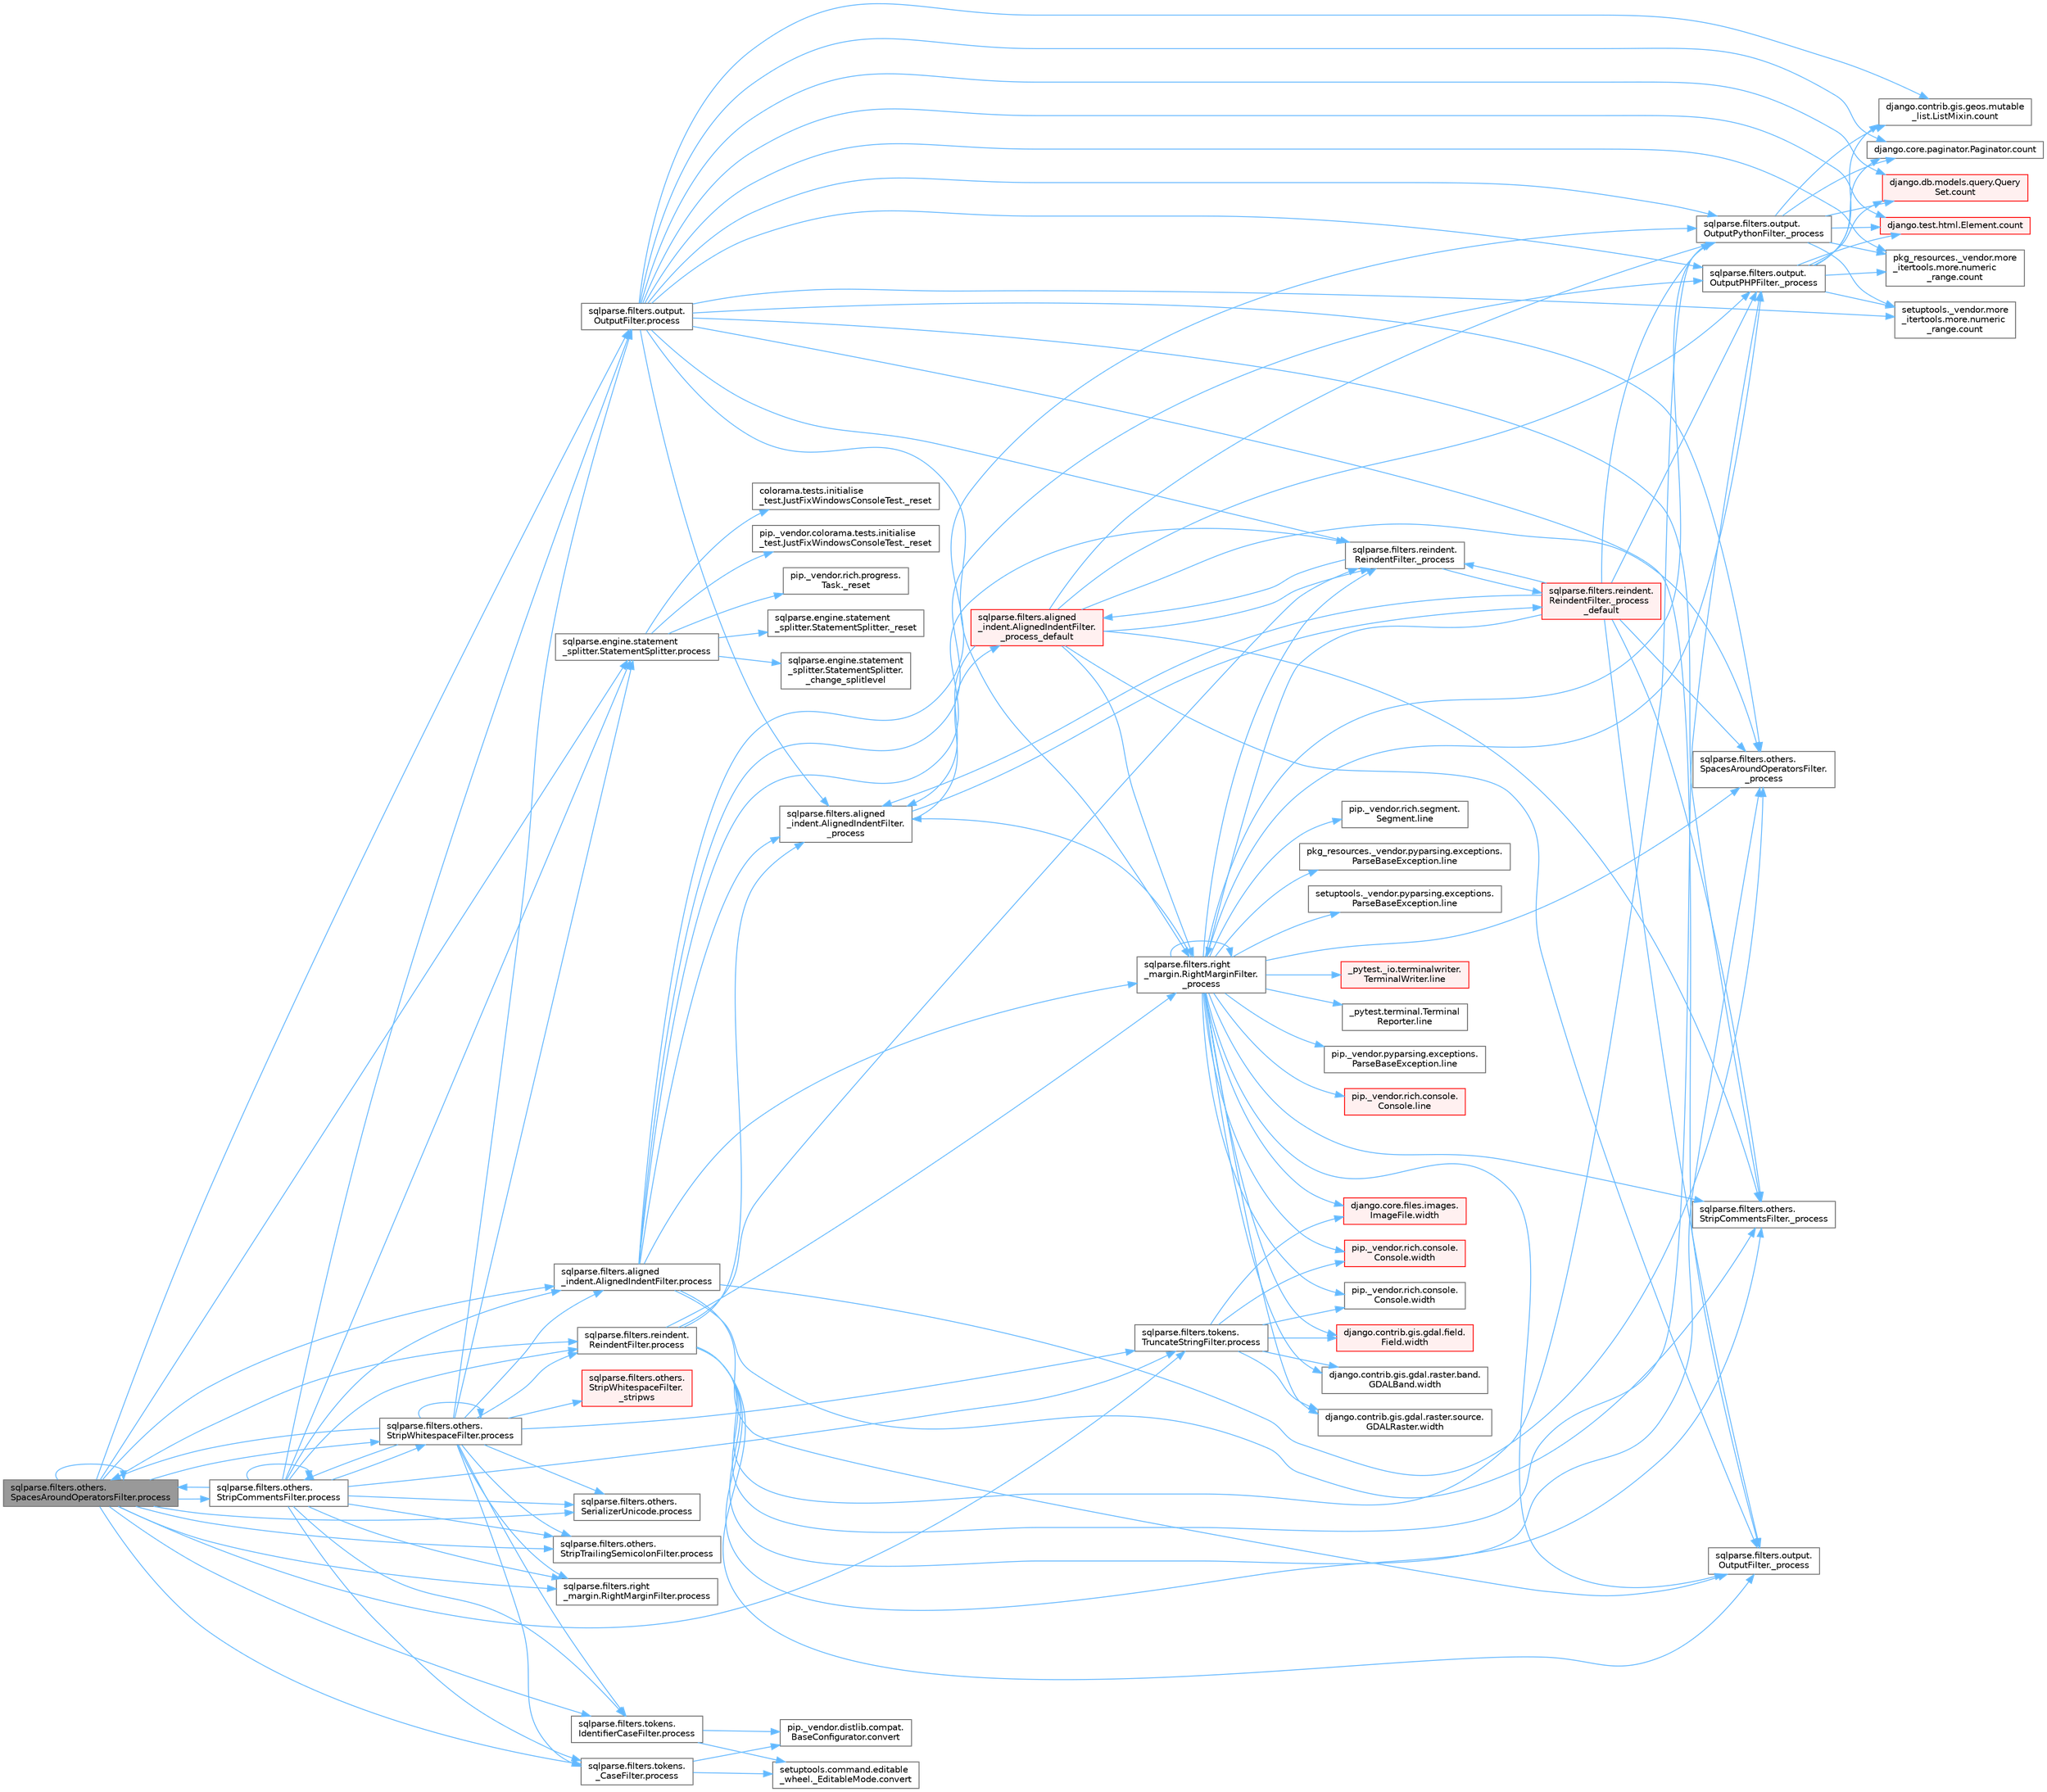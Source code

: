 digraph "sqlparse.filters.others.SpacesAroundOperatorsFilter.process"
{
 // LATEX_PDF_SIZE
  bgcolor="transparent";
  edge [fontname=Helvetica,fontsize=10,labelfontname=Helvetica,labelfontsize=10];
  node [fontname=Helvetica,fontsize=10,shape=box,height=0.2,width=0.4];
  rankdir="LR";
  Node1 [id="Node000001",label="sqlparse.filters.others.\lSpacesAroundOperatorsFilter.process",height=0.2,width=0.4,color="gray40", fillcolor="grey60", style="filled", fontcolor="black",tooltip=" "];
  Node1 -> Node2 [id="edge1_Node000001_Node000002",color="steelblue1",style="solid",tooltip=" "];
  Node2 [id="Node000002",label="sqlparse.engine.statement\l_splitter.StatementSplitter.process",height=0.2,width=0.4,color="grey40", fillcolor="white", style="filled",URL="$classsqlparse_1_1engine_1_1statement__splitter_1_1_statement_splitter.html#a2f4597f2162d5f5f5906793744006760",tooltip=" "];
  Node2 -> Node3 [id="edge2_Node000002_Node000003",color="steelblue1",style="solid",tooltip=" "];
  Node3 [id="Node000003",label="sqlparse.engine.statement\l_splitter.StatementSplitter.\l_change_splitlevel",height=0.2,width=0.4,color="grey40", fillcolor="white", style="filled",URL="$classsqlparse_1_1engine_1_1statement__splitter_1_1_statement_splitter.html#a98be77ce049244aaf3cdc7593fd4a69f",tooltip=" "];
  Node2 -> Node4 [id="edge3_Node000002_Node000004",color="steelblue1",style="solid",tooltip=" "];
  Node4 [id="Node000004",label="colorama.tests.initialise\l_test.JustFixWindowsConsoleTest._reset",height=0.2,width=0.4,color="grey40", fillcolor="white", style="filled",URL="$classcolorama_1_1tests_1_1initialise__test_1_1_just_fix_windows_console_test.html#a56f221670d45f0ef75965dc6781375b5",tooltip=" "];
  Node2 -> Node5 [id="edge4_Node000002_Node000005",color="steelblue1",style="solid",tooltip=" "];
  Node5 [id="Node000005",label="pip._vendor.colorama.tests.initialise\l_test.JustFixWindowsConsoleTest._reset",height=0.2,width=0.4,color="grey40", fillcolor="white", style="filled",URL="$classpip_1_1__vendor_1_1colorama_1_1tests_1_1initialise__test_1_1_just_fix_windows_console_test.html#ae590b9b6d3568a66408b42676206f1e8",tooltip=" "];
  Node2 -> Node6 [id="edge5_Node000002_Node000006",color="steelblue1",style="solid",tooltip=" "];
  Node6 [id="Node000006",label="pip._vendor.rich.progress.\lTask._reset",height=0.2,width=0.4,color="grey40", fillcolor="white", style="filled",URL="$classpip_1_1__vendor_1_1rich_1_1progress_1_1_task.html#a465d6950c7ac3b5c39314dd75054553e",tooltip=" "];
  Node2 -> Node7 [id="edge6_Node000002_Node000007",color="steelblue1",style="solid",tooltip=" "];
  Node7 [id="Node000007",label="sqlparse.engine.statement\l_splitter.StatementSplitter._reset",height=0.2,width=0.4,color="grey40", fillcolor="white", style="filled",URL="$classsqlparse_1_1engine_1_1statement__splitter_1_1_statement_splitter.html#ae1e03296c6dc3daf36994a3b70d5644b",tooltip=" "];
  Node1 -> Node8 [id="edge7_Node000001_Node000008",color="steelblue1",style="solid",tooltip=" "];
  Node8 [id="Node000008",label="sqlparse.filters.aligned\l_indent.AlignedIndentFilter.process",height=0.2,width=0.4,color="grey40", fillcolor="white", style="filled",URL="$classsqlparse_1_1filters_1_1aligned__indent_1_1_aligned_indent_filter.html#a932c29e956eedefc82ac8c90ac4a46e0",tooltip=" "];
  Node8 -> Node9 [id="edge8_Node000008_Node000009",color="steelblue1",style="solid",tooltip=" "];
  Node9 [id="Node000009",label="sqlparse.filters.aligned\l_indent.AlignedIndentFilter.\l_process",height=0.2,width=0.4,color="grey40", fillcolor="white", style="filled",URL="$classsqlparse_1_1filters_1_1aligned__indent_1_1_aligned_indent_filter.html#ad998883fe7e7b68c6f4a789c37311b87",tooltip=" "];
  Node9 -> Node10 [id="edge9_Node000009_Node000010",color="steelblue1",style="solid",tooltip=" "];
  Node10 [id="Node000010",label="sqlparse.filters.aligned\l_indent.AlignedIndentFilter.\l_process_default",height=0.2,width=0.4,color="red", fillcolor="#FFF0F0", style="filled",URL="$classsqlparse_1_1filters_1_1aligned__indent_1_1_aligned_indent_filter.html#a3ea4e4dfdbefcbe959c08542b0d53201",tooltip=" "];
  Node10 -> Node9 [id="edge10_Node000010_Node000009",color="steelblue1",style="solid",tooltip=" "];
  Node10 -> Node11 [id="edge11_Node000010_Node000011",color="steelblue1",style="solid",tooltip=" "];
  Node11 [id="Node000011",label="sqlparse.filters.others.\lSpacesAroundOperatorsFilter.\l_process",height=0.2,width=0.4,color="grey40", fillcolor="white", style="filled",URL="$classsqlparse_1_1filters_1_1others_1_1_spaces_around_operators_filter.html#a20b255fae878be2cccea5a47abd763eb",tooltip=" "];
  Node10 -> Node12 [id="edge12_Node000010_Node000012",color="steelblue1",style="solid",tooltip=" "];
  Node12 [id="Node000012",label="sqlparse.filters.others.\lStripCommentsFilter._process",height=0.2,width=0.4,color="grey40", fillcolor="white", style="filled",URL="$classsqlparse_1_1filters_1_1others_1_1_strip_comments_filter.html#a75ad49ebb49afa20e94ce6d5bdfb733e",tooltip=" "];
  Node10 -> Node13 [id="edge13_Node000010_Node000013",color="steelblue1",style="solid",tooltip=" "];
  Node13 [id="Node000013",label="sqlparse.filters.output.\lOutputFilter._process",height=0.2,width=0.4,color="grey40", fillcolor="white", style="filled",URL="$classsqlparse_1_1filters_1_1output_1_1_output_filter.html#a6af9592b6be9158cebfe22c2c6929192",tooltip=" "];
  Node10 -> Node14 [id="edge14_Node000010_Node000014",color="steelblue1",style="solid",tooltip=" "];
  Node14 [id="Node000014",label="sqlparse.filters.output.\lOutputPHPFilter._process",height=0.2,width=0.4,color="grey40", fillcolor="white", style="filled",URL="$classsqlparse_1_1filters_1_1output_1_1_output_p_h_p_filter.html#a04e946235754e1e1a0717a17a2ab7980",tooltip=" "];
  Node14 -> Node15 [id="edge15_Node000014_Node000015",color="steelblue1",style="solid",tooltip=" "];
  Node15 [id="Node000015",label="django.contrib.gis.geos.mutable\l_list.ListMixin.count",height=0.2,width=0.4,color="grey40", fillcolor="white", style="filled",URL="$classdjango_1_1contrib_1_1gis_1_1geos_1_1mutable__list_1_1_list_mixin.html#a52a5d6a5f27045cb138ba9a57df5e921",tooltip=" "];
  Node14 -> Node16 [id="edge16_Node000014_Node000016",color="steelblue1",style="solid",tooltip=" "];
  Node16 [id="Node000016",label="django.core.paginator.Paginator.count",height=0.2,width=0.4,color="grey40", fillcolor="white", style="filled",URL="$classdjango_1_1core_1_1paginator_1_1_paginator.html#ac2c18c5d294f3d2c27754dfc6309dbec",tooltip=" "];
  Node14 -> Node17 [id="edge17_Node000014_Node000017",color="steelblue1",style="solid",tooltip=" "];
  Node17 [id="Node000017",label="django.db.models.query.Query\lSet.count",height=0.2,width=0.4,color="red", fillcolor="#FFF0F0", style="filled",URL="$classdjango_1_1db_1_1models_1_1query_1_1_query_set.html#a50571215acaaa76c6f87732de6bde934",tooltip=" "];
  Node14 -> Node31 [id="edge18_Node000014_Node000031",color="steelblue1",style="solid",tooltip=" "];
  Node31 [id="Node000031",label="django.test.html.Element.count",height=0.2,width=0.4,color="red", fillcolor="#FFF0F0", style="filled",URL="$classdjango_1_1test_1_1html_1_1_element.html#a4ec3c5c3429fb44a2715de6f0fab7864",tooltip=" "];
  Node14 -> Node3418 [id="edge19_Node000014_Node003418",color="steelblue1",style="solid",tooltip=" "];
  Node3418 [id="Node003418",label="pkg_resources._vendor.more\l_itertools.more.numeric\l_range.count",height=0.2,width=0.4,color="grey40", fillcolor="white", style="filled",URL="$classpkg__resources_1_1__vendor_1_1more__itertools_1_1more_1_1numeric__range.html#a9e81a46e7ea3f796d17035c9100ff1e7",tooltip=" "];
  Node14 -> Node3419 [id="edge20_Node000014_Node003419",color="steelblue1",style="solid",tooltip=" "];
  Node3419 [id="Node003419",label="setuptools._vendor.more\l_itertools.more.numeric\l_range.count",height=0.2,width=0.4,color="grey40", fillcolor="white", style="filled",URL="$classsetuptools_1_1__vendor_1_1more__itertools_1_1more_1_1numeric__range.html#a906f0c4877f63fc1f2551daef75ae91f",tooltip=" "];
  Node10 -> Node4539 [id="edge21_Node000010_Node004539",color="steelblue1",style="solid",tooltip=" "];
  Node4539 [id="Node004539",label="sqlparse.filters.output.\lOutputPythonFilter._process",height=0.2,width=0.4,color="grey40", fillcolor="white", style="filled",URL="$classsqlparse_1_1filters_1_1output_1_1_output_python_filter.html#a7c6321a8ac3f268ad06caf05f26a42f8",tooltip=" "];
  Node4539 -> Node15 [id="edge22_Node004539_Node000015",color="steelblue1",style="solid",tooltip=" "];
  Node4539 -> Node16 [id="edge23_Node004539_Node000016",color="steelblue1",style="solid",tooltip=" "];
  Node4539 -> Node17 [id="edge24_Node004539_Node000017",color="steelblue1",style="solid",tooltip=" "];
  Node4539 -> Node31 [id="edge25_Node004539_Node000031",color="steelblue1",style="solid",tooltip=" "];
  Node4539 -> Node3418 [id="edge26_Node004539_Node003418",color="steelblue1",style="solid",tooltip=" "];
  Node4539 -> Node3419 [id="edge27_Node004539_Node003419",color="steelblue1",style="solid",tooltip=" "];
  Node10 -> Node4540 [id="edge28_Node000010_Node004540",color="steelblue1",style="solid",tooltip=" "];
  Node4540 [id="Node004540",label="sqlparse.filters.reindent.\lReindentFilter._process",height=0.2,width=0.4,color="grey40", fillcolor="white", style="filled",URL="$classsqlparse_1_1filters_1_1reindent_1_1_reindent_filter.html#aa8d7cd3a887a74b15b60245754c2f0ad",tooltip=" "];
  Node4540 -> Node10 [id="edge29_Node004540_Node000010",color="steelblue1",style="solid",tooltip=" "];
  Node4540 -> Node4541 [id="edge30_Node004540_Node004541",color="steelblue1",style="solid",tooltip=" "];
  Node4541 [id="Node004541",label="sqlparse.filters.reindent.\lReindentFilter._process\l_default",height=0.2,width=0.4,color="red", fillcolor="#FFF0F0", style="filled",URL="$classsqlparse_1_1filters_1_1reindent_1_1_reindent_filter.html#a1c1a3a8db38895a336e3e44c9ce4dc14",tooltip=" "];
  Node4541 -> Node9 [id="edge31_Node004541_Node000009",color="steelblue1",style="solid",tooltip=" "];
  Node4541 -> Node11 [id="edge32_Node004541_Node000011",color="steelblue1",style="solid",tooltip=" "];
  Node4541 -> Node12 [id="edge33_Node004541_Node000012",color="steelblue1",style="solid",tooltip=" "];
  Node4541 -> Node13 [id="edge34_Node004541_Node000013",color="steelblue1",style="solid",tooltip=" "];
  Node4541 -> Node14 [id="edge35_Node004541_Node000014",color="steelblue1",style="solid",tooltip=" "];
  Node4541 -> Node4539 [id="edge36_Node004541_Node004539",color="steelblue1",style="solid",tooltip=" "];
  Node4541 -> Node4540 [id="edge37_Node004541_Node004540",color="steelblue1",style="solid",tooltip=" "];
  Node4541 -> Node4542 [id="edge38_Node004541_Node004542",color="steelblue1",style="solid",tooltip=" "];
  Node4542 [id="Node004542",label="sqlparse.filters.right\l_margin.RightMarginFilter.\l_process",height=0.2,width=0.4,color="grey40", fillcolor="white", style="filled",URL="$classsqlparse_1_1filters_1_1right__margin_1_1_right_margin_filter.html#a62b0707d94aff59b0fc1428eca96f6a9",tooltip=" "];
  Node4542 -> Node9 [id="edge39_Node004542_Node000009",color="steelblue1",style="solid",tooltip=" "];
  Node4542 -> Node11 [id="edge40_Node004542_Node000011",color="steelblue1",style="solid",tooltip=" "];
  Node4542 -> Node12 [id="edge41_Node004542_Node000012",color="steelblue1",style="solid",tooltip=" "];
  Node4542 -> Node13 [id="edge42_Node004542_Node000013",color="steelblue1",style="solid",tooltip=" "];
  Node4542 -> Node14 [id="edge43_Node004542_Node000014",color="steelblue1",style="solid",tooltip=" "];
  Node4542 -> Node4539 [id="edge44_Node004542_Node004539",color="steelblue1",style="solid",tooltip=" "];
  Node4542 -> Node4540 [id="edge45_Node004542_Node004540",color="steelblue1",style="solid",tooltip=" "];
  Node4542 -> Node4542 [id="edge46_Node004542_Node004542",color="steelblue1",style="solid",tooltip=" "];
  Node4542 -> Node249 [id="edge47_Node004542_Node000249",color="steelblue1",style="solid",tooltip=" "];
  Node249 [id="Node000249",label="_pytest._io.terminalwriter.\lTerminalWriter.line",height=0.2,width=0.4,color="red", fillcolor="#FFF0F0", style="filled",URL="$class__pytest_1_1__io_1_1terminalwriter_1_1_terminal_writer.html#a70c206b6c71b946771673c95d93d5d5a",tooltip=" "];
  Node4542 -> Node302 [id="edge48_Node004542_Node000302",color="steelblue1",style="solid",tooltip=" "];
  Node302 [id="Node000302",label="_pytest.terminal.Terminal\lReporter.line",height=0.2,width=0.4,color="grey40", fillcolor="white", style="filled",URL="$class__pytest_1_1terminal_1_1_terminal_reporter.html#a93c0c8ead6fc609ded513a82b16b30d6",tooltip=" "];
  Node4542 -> Node303 [id="edge49_Node004542_Node000303",color="steelblue1",style="solid",tooltip=" "];
  Node303 [id="Node000303",label="pip._vendor.pyparsing.exceptions.\lParseBaseException.line",height=0.2,width=0.4,color="grey40", fillcolor="white", style="filled",URL="$classpip_1_1__vendor_1_1pyparsing_1_1exceptions_1_1_parse_base_exception.html#aa2329017443b8e4ac6f0415a61e18938",tooltip=" "];
  Node4542 -> Node304 [id="edge50_Node004542_Node000304",color="steelblue1",style="solid",tooltip=" "];
  Node304 [id="Node000304",label="pip._vendor.rich.console.\lConsole.line",height=0.2,width=0.4,color="red", fillcolor="#FFF0F0", style="filled",URL="$classpip_1_1__vendor_1_1rich_1_1console_1_1_console.html#a41d951735692dcacd03f429df410629c",tooltip=" "];
  Node4542 -> Node4472 [id="edge51_Node004542_Node004472",color="steelblue1",style="solid",tooltip=" "];
  Node4472 [id="Node004472",label="pip._vendor.rich.segment.\lSegment.line",height=0.2,width=0.4,color="grey40", fillcolor="white", style="filled",URL="$classpip_1_1__vendor_1_1rich_1_1segment_1_1_segment.html#a1d04079b7b56d7149c9f695a7005053c",tooltip=" "];
  Node4542 -> Node4473 [id="edge52_Node004542_Node004473",color="steelblue1",style="solid",tooltip=" "];
  Node4473 [id="Node004473",label="pkg_resources._vendor.pyparsing.exceptions.\lParseBaseException.line",height=0.2,width=0.4,color="grey40", fillcolor="white", style="filled",URL="$classpkg__resources_1_1__vendor_1_1pyparsing_1_1exceptions_1_1_parse_base_exception.html#a0008de93649d601aee59f9355b7db231",tooltip=" "];
  Node4542 -> Node4474 [id="edge53_Node004542_Node004474",color="steelblue1",style="solid",tooltip=" "];
  Node4474 [id="Node004474",label="setuptools._vendor.pyparsing.exceptions.\lParseBaseException.line",height=0.2,width=0.4,color="grey40", fillcolor="white", style="filled",URL="$classsetuptools_1_1__vendor_1_1pyparsing_1_1exceptions_1_1_parse_base_exception.html#ac4e957463d1b83df668df7d619160a90",tooltip=" "];
  Node4542 -> Node1861 [id="edge54_Node004542_Node001861",color="steelblue1",style="solid",tooltip=" "];
  Node1861 [id="Node001861",label="django.contrib.gis.gdal.field.\lField.width",height=0.2,width=0.4,color="red", fillcolor="#FFF0F0", style="filled",URL="$classdjango_1_1contrib_1_1gis_1_1gdal_1_1field_1_1_field.html#a9d43a623b937f633a9e6dca9323f5fa7",tooltip=" "];
  Node4542 -> Node1862 [id="edge55_Node004542_Node001862",color="steelblue1",style="solid",tooltip=" "];
  Node1862 [id="Node001862",label="django.contrib.gis.gdal.raster.band.\lGDALBand.width",height=0.2,width=0.4,color="grey40", fillcolor="white", style="filled",URL="$classdjango_1_1contrib_1_1gis_1_1gdal_1_1raster_1_1band_1_1_g_d_a_l_band.html#a407780888708f2bb99b4d298eb6d8062",tooltip=" "];
  Node4542 -> Node1863 [id="edge56_Node004542_Node001863",color="steelblue1",style="solid",tooltip=" "];
  Node1863 [id="Node001863",label="django.contrib.gis.gdal.raster.source.\lGDALRaster.width",height=0.2,width=0.4,color="grey40", fillcolor="white", style="filled",URL="$classdjango_1_1contrib_1_1gis_1_1gdal_1_1raster_1_1source_1_1_g_d_a_l_raster.html#a58442e42bce5bcabb54fab7a2e636bc2",tooltip=" "];
  Node4542 -> Node1864 [id="edge57_Node004542_Node001864",color="steelblue1",style="solid",tooltip=" "];
  Node1864 [id="Node001864",label="django.core.files.images.\lImageFile.width",height=0.2,width=0.4,color="red", fillcolor="#FFF0F0", style="filled",URL="$classdjango_1_1core_1_1files_1_1images_1_1_image_file.html#a3a50a37ab3f2d7395c892a262ecb49bc",tooltip=" "];
  Node4542 -> Node1865 [id="edge58_Node004542_Node001865",color="steelblue1",style="solid",tooltip=" "];
  Node1865 [id="Node001865",label="pip._vendor.rich.console.\lConsole.width",height=0.2,width=0.4,color="red", fillcolor="#FFF0F0", style="filled",URL="$classpip_1_1__vendor_1_1rich_1_1console_1_1_console.html#a3163e1b4e2842bc355d0f5c3100ecc08",tooltip=" "];
  Node4542 -> Node1866 [id="edge59_Node004542_Node001866",color="steelblue1",style="solid",tooltip=" "];
  Node1866 [id="Node001866",label="pip._vendor.rich.console.\lConsole.width",height=0.2,width=0.4,color="grey40", fillcolor="white", style="filled",URL="$classpip_1_1__vendor_1_1rich_1_1console_1_1_console.html#aa2ba8c5fa1dd224794b0ac2acd384863",tooltip=" "];
  Node10 -> Node4542 [id="edge60_Node000010_Node004542",color="steelblue1",style="solid",tooltip=" "];
  Node9 -> Node4541 [id="edge61_Node000009_Node004541",color="steelblue1",style="solid",tooltip=" "];
  Node8 -> Node11 [id="edge62_Node000008_Node000011",color="steelblue1",style="solid",tooltip=" "];
  Node8 -> Node12 [id="edge63_Node000008_Node000012",color="steelblue1",style="solid",tooltip=" "];
  Node8 -> Node13 [id="edge64_Node000008_Node000013",color="steelblue1",style="solid",tooltip=" "];
  Node8 -> Node14 [id="edge65_Node000008_Node000014",color="steelblue1",style="solid",tooltip=" "];
  Node8 -> Node4539 [id="edge66_Node000008_Node004539",color="steelblue1",style="solid",tooltip=" "];
  Node8 -> Node4540 [id="edge67_Node000008_Node004540",color="steelblue1",style="solid",tooltip=" "];
  Node8 -> Node4542 [id="edge68_Node000008_Node004542",color="steelblue1",style="solid",tooltip=" "];
  Node1 -> Node4551 [id="edge69_Node000001_Node004551",color="steelblue1",style="solid",tooltip=" "];
  Node4551 [id="Node004551",label="sqlparse.filters.others.\lSerializerUnicode.process",height=0.2,width=0.4,color="grey40", fillcolor="white", style="filled",URL="$classsqlparse_1_1filters_1_1others_1_1_serializer_unicode.html#a3a535b9b38345748a85b76d00a0de1fc",tooltip=" "];
  Node1 -> Node1 [id="edge70_Node000001_Node000001",color="steelblue1",style="solid",tooltip=" "];
  Node1 -> Node4552 [id="edge71_Node000001_Node004552",color="steelblue1",style="solid",tooltip=" "];
  Node4552 [id="Node004552",label="sqlparse.filters.others.\lStripCommentsFilter.process",height=0.2,width=0.4,color="grey40", fillcolor="white", style="filled",URL="$classsqlparse_1_1filters_1_1others_1_1_strip_comments_filter.html#a7aeeca5b82a1b2768af6be530fbbd448",tooltip=" "];
  Node4552 -> Node2 [id="edge72_Node004552_Node000002",color="steelblue1",style="solid",tooltip=" "];
  Node4552 -> Node8 [id="edge73_Node004552_Node000008",color="steelblue1",style="solid",tooltip=" "];
  Node4552 -> Node4551 [id="edge74_Node004552_Node004551",color="steelblue1",style="solid",tooltip=" "];
  Node4552 -> Node1 [id="edge75_Node004552_Node000001",color="steelblue1",style="solid",tooltip=" "];
  Node4552 -> Node4552 [id="edge76_Node004552_Node004552",color="steelblue1",style="solid",tooltip=" "];
  Node4552 -> Node4553 [id="edge77_Node004552_Node004553",color="steelblue1",style="solid",tooltip=" "];
  Node4553 [id="Node004553",label="sqlparse.filters.others.\lStripTrailingSemicolonFilter.process",height=0.2,width=0.4,color="grey40", fillcolor="white", style="filled",URL="$classsqlparse_1_1filters_1_1others_1_1_strip_trailing_semicolon_filter.html#a91d47d77c5fe3ca9b597d4cf8696ecec",tooltip=" "];
  Node4552 -> Node4554 [id="edge78_Node004552_Node004554",color="steelblue1",style="solid",tooltip=" "];
  Node4554 [id="Node004554",label="sqlparse.filters.others.\lStripWhitespaceFilter.process",height=0.2,width=0.4,color="grey40", fillcolor="white", style="filled",URL="$classsqlparse_1_1filters_1_1others_1_1_strip_whitespace_filter.html#a6a736c7dd56d1257bede1672a9e3302b",tooltip=" "];
  Node4554 -> Node4555 [id="edge79_Node004554_Node004555",color="steelblue1",style="solid",tooltip=" "];
  Node4555 [id="Node004555",label="sqlparse.filters.others.\lStripWhitespaceFilter.\l_stripws",height=0.2,width=0.4,color="red", fillcolor="#FFF0F0", style="filled",URL="$classsqlparse_1_1filters_1_1others_1_1_strip_whitespace_filter.html#a8d0974d2e6f0cab3de599ed26c5d1c14",tooltip=" "];
  Node4554 -> Node2 [id="edge80_Node004554_Node000002",color="steelblue1",style="solid",tooltip=" "];
  Node4554 -> Node8 [id="edge81_Node004554_Node000008",color="steelblue1",style="solid",tooltip=" "];
  Node4554 -> Node4551 [id="edge82_Node004554_Node004551",color="steelblue1",style="solid",tooltip=" "];
  Node4554 -> Node1 [id="edge83_Node004554_Node000001",color="steelblue1",style="solid",tooltip=" "];
  Node4554 -> Node4552 [id="edge84_Node004554_Node004552",color="steelblue1",style="solid",tooltip=" "];
  Node4554 -> Node4553 [id="edge85_Node004554_Node004553",color="steelblue1",style="solid",tooltip=" "];
  Node4554 -> Node4554 [id="edge86_Node004554_Node004554",color="steelblue1",style="solid",tooltip=" "];
  Node4554 -> Node4557 [id="edge87_Node004554_Node004557",color="steelblue1",style="solid",tooltip=" "];
  Node4557 [id="Node004557",label="sqlparse.filters.output.\lOutputFilter.process",height=0.2,width=0.4,color="grey40", fillcolor="white", style="filled",URL="$classsqlparse_1_1filters_1_1output_1_1_output_filter.html#a3a3811380b4736898bf22188c02ac442",tooltip=" "];
  Node4557 -> Node9 [id="edge88_Node004557_Node000009",color="steelblue1",style="solid",tooltip=" "];
  Node4557 -> Node11 [id="edge89_Node004557_Node000011",color="steelblue1",style="solid",tooltip=" "];
  Node4557 -> Node12 [id="edge90_Node004557_Node000012",color="steelblue1",style="solid",tooltip=" "];
  Node4557 -> Node13 [id="edge91_Node004557_Node000013",color="steelblue1",style="solid",tooltip=" "];
  Node4557 -> Node14 [id="edge92_Node004557_Node000014",color="steelblue1",style="solid",tooltip=" "];
  Node4557 -> Node4539 [id="edge93_Node004557_Node004539",color="steelblue1",style="solid",tooltip=" "];
  Node4557 -> Node4540 [id="edge94_Node004557_Node004540",color="steelblue1",style="solid",tooltip=" "];
  Node4557 -> Node4542 [id="edge95_Node004557_Node004542",color="steelblue1",style="solid",tooltip=" "];
  Node4557 -> Node15 [id="edge96_Node004557_Node000015",color="steelblue1",style="solid",tooltip=" "];
  Node4557 -> Node16 [id="edge97_Node004557_Node000016",color="steelblue1",style="solid",tooltip=" "];
  Node4557 -> Node17 [id="edge98_Node004557_Node000017",color="steelblue1",style="solid",tooltip=" "];
  Node4557 -> Node31 [id="edge99_Node004557_Node000031",color="steelblue1",style="solid",tooltip=" "];
  Node4557 -> Node3418 [id="edge100_Node004557_Node003418",color="steelblue1",style="solid",tooltip=" "];
  Node4557 -> Node3419 [id="edge101_Node004557_Node003419",color="steelblue1",style="solid",tooltip=" "];
  Node4554 -> Node4558 [id="edge102_Node004554_Node004558",color="steelblue1",style="solid",tooltip=" "];
  Node4558 [id="Node004558",label="sqlparse.filters.reindent.\lReindentFilter.process",height=0.2,width=0.4,color="grey40", fillcolor="white", style="filled",URL="$classsqlparse_1_1filters_1_1reindent_1_1_reindent_filter.html#aee98c0fb7d6a3052e6c3c837f706830e",tooltip=" "];
  Node4558 -> Node9 [id="edge103_Node004558_Node000009",color="steelblue1",style="solid",tooltip=" "];
  Node4558 -> Node11 [id="edge104_Node004558_Node000011",color="steelblue1",style="solid",tooltip=" "];
  Node4558 -> Node12 [id="edge105_Node004558_Node000012",color="steelblue1",style="solid",tooltip=" "];
  Node4558 -> Node13 [id="edge106_Node004558_Node000013",color="steelblue1",style="solid",tooltip=" "];
  Node4558 -> Node14 [id="edge107_Node004558_Node000014",color="steelblue1",style="solid",tooltip=" "];
  Node4558 -> Node4539 [id="edge108_Node004558_Node004539",color="steelblue1",style="solid",tooltip=" "];
  Node4558 -> Node4540 [id="edge109_Node004558_Node004540",color="steelblue1",style="solid",tooltip=" "];
  Node4558 -> Node4542 [id="edge110_Node004558_Node004542",color="steelblue1",style="solid",tooltip=" "];
  Node4554 -> Node4559 [id="edge111_Node004554_Node004559",color="steelblue1",style="solid",tooltip=" "];
  Node4559 [id="Node004559",label="sqlparse.filters.right\l_margin.RightMarginFilter.process",height=0.2,width=0.4,color="grey40", fillcolor="white", style="filled",URL="$classsqlparse_1_1filters_1_1right__margin_1_1_right_margin_filter.html#a990f7e67e8454c143492bee2bb936052",tooltip=" "];
  Node4554 -> Node4560 [id="edge112_Node004554_Node004560",color="steelblue1",style="solid",tooltip=" "];
  Node4560 [id="Node004560",label="sqlparse.filters.tokens.\l_CaseFilter.process",height=0.2,width=0.4,color="grey40", fillcolor="white", style="filled",URL="$classsqlparse_1_1filters_1_1tokens_1_1___case_filter.html#a3ea33631c124b2f7e0590edb6638276a",tooltip=" "];
  Node4560 -> Node1686 [id="edge113_Node004560_Node001686",color="steelblue1",style="solid",tooltip=" "];
  Node1686 [id="Node001686",label="pip._vendor.distlib.compat.\lBaseConfigurator.convert",height=0.2,width=0.4,color="grey40", fillcolor="white", style="filled",URL="$classpip_1_1__vendor_1_1distlib_1_1compat_1_1_base_configurator.html#abcff9425eaf086d1b67b488aab87e5da",tooltip=" "];
  Node4560 -> Node1687 [id="edge114_Node004560_Node001687",color="steelblue1",style="solid",tooltip=" "];
  Node1687 [id="Node001687",label="setuptools.command.editable\l_wheel._EditableMode.convert",height=0.2,width=0.4,color="grey40", fillcolor="white", style="filled",URL="$classsetuptools_1_1command_1_1editable__wheel_1_1___editable_mode.html#a11a77c27c7b21ba316fc378c0798abb8",tooltip=" "];
  Node4554 -> Node4561 [id="edge115_Node004554_Node004561",color="steelblue1",style="solid",tooltip=" "];
  Node4561 [id="Node004561",label="sqlparse.filters.tokens.\lIdentifierCaseFilter.process",height=0.2,width=0.4,color="grey40", fillcolor="white", style="filled",URL="$classsqlparse_1_1filters_1_1tokens_1_1_identifier_case_filter.html#a02bc7f799182bea7f79a65f901bea0ce",tooltip=" "];
  Node4561 -> Node1686 [id="edge116_Node004561_Node001686",color="steelblue1",style="solid",tooltip=" "];
  Node4561 -> Node1687 [id="edge117_Node004561_Node001687",color="steelblue1",style="solid",tooltip=" "];
  Node4554 -> Node4562 [id="edge118_Node004554_Node004562",color="steelblue1",style="solid",tooltip=" "];
  Node4562 [id="Node004562",label="sqlparse.filters.tokens.\lTruncateStringFilter.process",height=0.2,width=0.4,color="grey40", fillcolor="white", style="filled",URL="$classsqlparse_1_1filters_1_1tokens_1_1_truncate_string_filter.html#ae82d000080063fd8440aef7a4f3d79cb",tooltip=" "];
  Node4562 -> Node1861 [id="edge119_Node004562_Node001861",color="steelblue1",style="solid",tooltip=" "];
  Node4562 -> Node1862 [id="edge120_Node004562_Node001862",color="steelblue1",style="solid",tooltip=" "];
  Node4562 -> Node1863 [id="edge121_Node004562_Node001863",color="steelblue1",style="solid",tooltip=" "];
  Node4562 -> Node1864 [id="edge122_Node004562_Node001864",color="steelblue1",style="solid",tooltip=" "];
  Node4562 -> Node1865 [id="edge123_Node004562_Node001865",color="steelblue1",style="solid",tooltip=" "];
  Node4562 -> Node1866 [id="edge124_Node004562_Node001866",color="steelblue1",style="solid",tooltip=" "];
  Node4552 -> Node4557 [id="edge125_Node004552_Node004557",color="steelblue1",style="solid",tooltip=" "];
  Node4552 -> Node4558 [id="edge126_Node004552_Node004558",color="steelblue1",style="solid",tooltip=" "];
  Node4552 -> Node4559 [id="edge127_Node004552_Node004559",color="steelblue1",style="solid",tooltip=" "];
  Node4552 -> Node4560 [id="edge128_Node004552_Node004560",color="steelblue1",style="solid",tooltip=" "];
  Node4552 -> Node4561 [id="edge129_Node004552_Node004561",color="steelblue1",style="solid",tooltip=" "];
  Node4552 -> Node4562 [id="edge130_Node004552_Node004562",color="steelblue1",style="solid",tooltip=" "];
  Node1 -> Node4553 [id="edge131_Node000001_Node004553",color="steelblue1",style="solid",tooltip=" "];
  Node1 -> Node4554 [id="edge132_Node000001_Node004554",color="steelblue1",style="solid",tooltip=" "];
  Node1 -> Node4557 [id="edge133_Node000001_Node004557",color="steelblue1",style="solid",tooltip=" "];
  Node1 -> Node4558 [id="edge134_Node000001_Node004558",color="steelblue1",style="solid",tooltip=" "];
  Node1 -> Node4559 [id="edge135_Node000001_Node004559",color="steelblue1",style="solid",tooltip=" "];
  Node1 -> Node4560 [id="edge136_Node000001_Node004560",color="steelblue1",style="solid",tooltip=" "];
  Node1 -> Node4561 [id="edge137_Node000001_Node004561",color="steelblue1",style="solid",tooltip=" "];
  Node1 -> Node4562 [id="edge138_Node000001_Node004562",color="steelblue1",style="solid",tooltip=" "];
}
